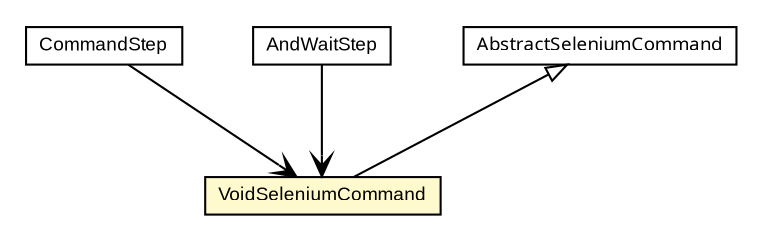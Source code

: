 #!/usr/local/bin/dot
#
# Class diagram 
# Generated by UmlGraph version 4.6 (http://www.spinellis.gr/sw/umlgraph)
#

digraph G {
	edge [fontname="arial",fontsize=10,labelfontname="arial",labelfontsize=10];
	node [fontname="arial",fontsize=10,shape=plaintext];
	// com.google.code.play.selenium.step.VoidSeleniumCommand
	c1782 [label=<<table border="0" cellborder="1" cellspacing="0" cellpadding="2" port="p" bgcolor="lemonChiffon" href="./VoidSeleniumCommand.html">
		<tr><td><table border="0" cellspacing="0" cellpadding="1">
			<tr><td> VoidSeleniumCommand </td></tr>
		</table></td></tr>
		</table>>, fontname="arial", fontcolor="black", fontsize=9.0];
	// com.google.code.play.selenium.step.CommandStep
	c1796 [label=<<table border="0" cellborder="1" cellspacing="0" cellpadding="2" port="p" href="./CommandStep.html">
		<tr><td><table border="0" cellspacing="0" cellpadding="1">
			<tr><td> CommandStep </td></tr>
		</table></td></tr>
		</table>>, fontname="arial", fontcolor="black", fontsize=9.0];
	// com.google.code.play.selenium.step.AndWaitStep
	c1802 [label=<<table border="0" cellborder="1" cellspacing="0" cellpadding="2" port="p" href="./AndWaitStep.html">
		<tr><td><table border="0" cellspacing="0" cellpadding="1">
			<tr><td> AndWaitStep </td></tr>
		</table></td></tr>
		</table>>, fontname="arial", fontcolor="black", fontsize=9.0];
	// com.google.code.play.selenium.step.AbstractSeleniumCommand
	c1804 [label=<<table border="0" cellborder="1" cellspacing="0" cellpadding="2" port="p" href="./AbstractSeleniumCommand.html">
		<tr><td><table border="0" cellspacing="0" cellpadding="1">
			<tr><td><font face="ariali"> AbstractSeleniumCommand </font></td></tr>
		</table></td></tr>
		</table>>, fontname="arial", fontcolor="black", fontsize=9.0];
	//com.google.code.play.selenium.step.VoidSeleniumCommand extends com.google.code.play.selenium.step.AbstractSeleniumCommand
	c1804:p -> c1782:p [dir=back,arrowtail=empty];
	// com.google.code.play.selenium.step.CommandStep NAVASSOC com.google.code.play.selenium.step.VoidSeleniumCommand
	c1796:p -> c1782:p [taillabel="", label="", headlabel="", fontname="arial", fontcolor="black", fontsize=10.0, color="black", arrowhead=open];
	// com.google.code.play.selenium.step.AndWaitStep NAVASSOC com.google.code.play.selenium.step.VoidSeleniumCommand
	c1802:p -> c1782:p [taillabel="", label="", headlabel="", fontname="arial", fontcolor="black", fontsize=10.0, color="black", arrowhead=open];
}

